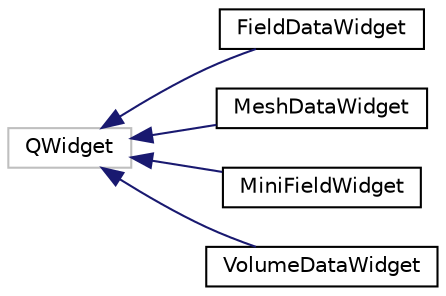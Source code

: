 digraph "Graphical Class Hierarchy"
{
  edge [fontname="Helvetica",fontsize="10",labelfontname="Helvetica",labelfontsize="10"];
  node [fontname="Helvetica",fontsize="10",shape=record];
  rankdir="LR";
  Node1 [label="QWidget",height=0.2,width=0.4,color="grey75", fillcolor="white", style="filled"];
  Node1 -> Node2 [dir="back",color="midnightblue",fontsize="10",style="solid",fontname="Helvetica"];
  Node2 [label="FieldDataWidget",height=0.2,width=0.4,color="black", fillcolor="white", style="filled",URL="$class_field_data_widget.html"];
  Node1 -> Node3 [dir="back",color="midnightblue",fontsize="10",style="solid",fontname="Helvetica"];
  Node3 [label="MeshDataWidget",height=0.2,width=0.4,color="black", fillcolor="white", style="filled",URL="$class_mesh_data_widget.html"];
  Node1 -> Node4 [dir="back",color="midnightblue",fontsize="10",style="solid",fontname="Helvetica"];
  Node4 [label="MiniFieldWidget",height=0.2,width=0.4,color="black", fillcolor="white", style="filled",URL="$class_mini_field_widget.html"];
  Node1 -> Node5 [dir="back",color="midnightblue",fontsize="10",style="solid",fontname="Helvetica"];
  Node5 [label="VolumeDataWidget",height=0.2,width=0.4,color="black", fillcolor="white", style="filled",URL="$class_volume_data_widget.html"];
}
